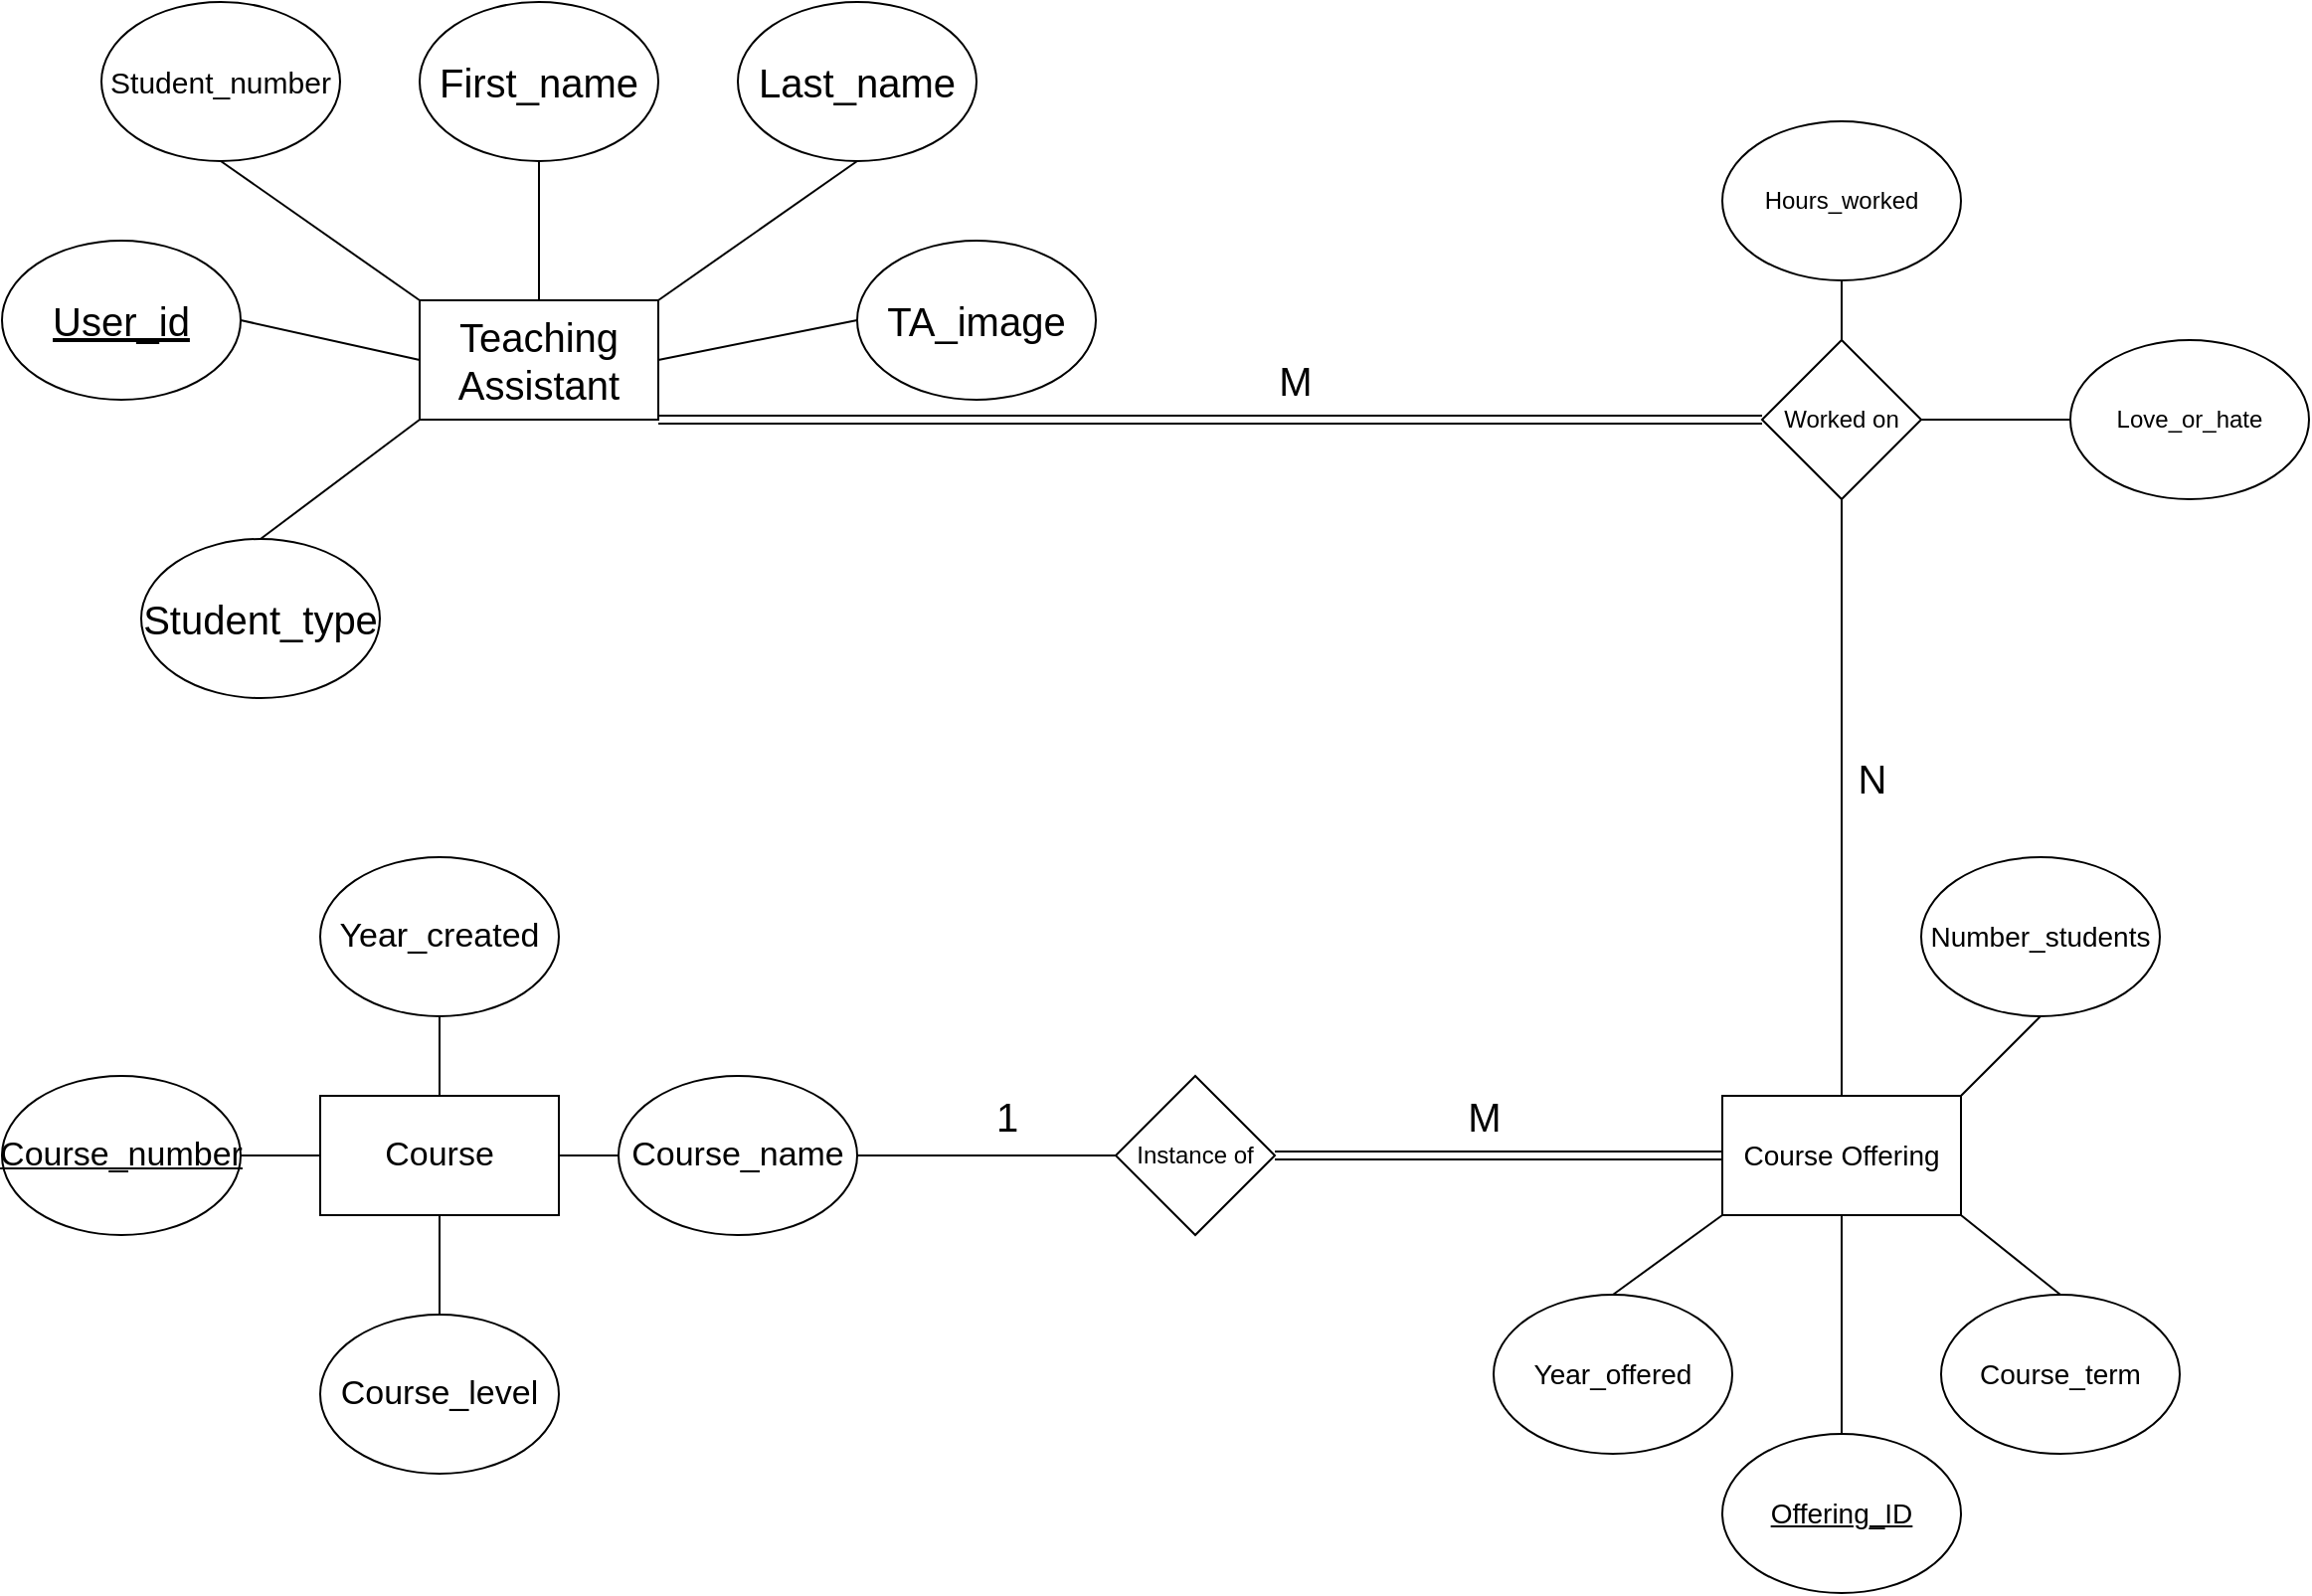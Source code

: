 <mxfile version="22.0.8" type="github">
  <diagram name="Page-1" id="qdk4hGiWt9IJAZWtmj5o">
    <mxGraphModel dx="2284" dy="786" grid="1" gridSize="10" guides="1" tooltips="1" connect="1" arrows="1" fold="1" page="1" pageScale="1" pageWidth="850" pageHeight="1100" math="0" shadow="0">
      <root>
        <mxCell id="0" />
        <mxCell id="1" parent="0" />
        <mxCell id="4lEOG-QFugNRpLi2UjpK-1" value="Teaching Assistant" style="rounded=0;whiteSpace=wrap;html=1;fontSize=20;" vertex="1" parent="1">
          <mxGeometry x="-630" y="150" width="120" height="60" as="geometry" />
        </mxCell>
        <mxCell id="4lEOG-QFugNRpLi2UjpK-2" value="First_name" style="ellipse;whiteSpace=wrap;html=1;fontSize=20;" vertex="1" parent="1">
          <mxGeometry x="-630" width="120" height="80" as="geometry" />
        </mxCell>
        <mxCell id="4lEOG-QFugNRpLi2UjpK-3" value="Last_name" style="ellipse;whiteSpace=wrap;html=1;fontSize=20;" vertex="1" parent="1">
          <mxGeometry x="-470" width="120" height="80" as="geometry" />
        </mxCell>
        <mxCell id="4lEOG-QFugNRpLi2UjpK-4" value="Student_number" style="ellipse;whiteSpace=wrap;html=1;fontSize=15;" vertex="1" parent="1">
          <mxGeometry x="-790" width="120" height="80" as="geometry" />
        </mxCell>
        <mxCell id="4lEOG-QFugNRpLi2UjpK-5" value="&lt;u style=&quot;font-size: 20px;&quot;&gt;User_id&lt;/u&gt;" style="ellipse;whiteSpace=wrap;html=1;fontSize=20;" vertex="1" parent="1">
          <mxGeometry x="-840" y="120" width="120" height="80" as="geometry" />
        </mxCell>
        <mxCell id="4lEOG-QFugNRpLi2UjpK-6" value="Student_type" style="ellipse;whiteSpace=wrap;html=1;fontSize=20;" vertex="1" parent="1">
          <mxGeometry x="-770" y="270" width="120" height="80" as="geometry" />
        </mxCell>
        <mxCell id="4lEOG-QFugNRpLi2UjpK-7" value="TA_image" style="ellipse;whiteSpace=wrap;html=1;fontSize=20;" vertex="1" parent="1">
          <mxGeometry x="-410" y="120" width="120" height="80" as="geometry" />
        </mxCell>
        <mxCell id="4lEOG-QFugNRpLi2UjpK-8" value="" style="endArrow=none;html=1;rounded=0;entryX=0;entryY=0;entryDx=0;entryDy=0;exitX=0.5;exitY=1;exitDx=0;exitDy=0;" edge="1" parent="1" source="4lEOG-QFugNRpLi2UjpK-4" target="4lEOG-QFugNRpLi2UjpK-1">
          <mxGeometry width="50" height="50" relative="1" as="geometry">
            <mxPoint x="-390" y="430" as="sourcePoint" />
            <mxPoint x="-340" y="380" as="targetPoint" />
          </mxGeometry>
        </mxCell>
        <mxCell id="4lEOG-QFugNRpLi2UjpK-9" value="" style="endArrow=none;html=1;rounded=0;entryX=0.5;entryY=0;entryDx=0;entryDy=0;exitX=0.5;exitY=1;exitDx=0;exitDy=0;" edge="1" parent="1" source="4lEOG-QFugNRpLi2UjpK-2" target="4lEOG-QFugNRpLi2UjpK-1">
          <mxGeometry width="50" height="50" relative="1" as="geometry">
            <mxPoint x="-390" y="430" as="sourcePoint" />
            <mxPoint x="-340" y="380" as="targetPoint" />
          </mxGeometry>
        </mxCell>
        <mxCell id="4lEOG-QFugNRpLi2UjpK-10" value="" style="endArrow=none;html=1;rounded=0;entryX=0.5;entryY=1;entryDx=0;entryDy=0;exitX=1;exitY=0;exitDx=0;exitDy=0;" edge="1" parent="1" source="4lEOG-QFugNRpLi2UjpK-1" target="4lEOG-QFugNRpLi2UjpK-3">
          <mxGeometry width="50" height="50" relative="1" as="geometry">
            <mxPoint x="-390" y="430" as="sourcePoint" />
            <mxPoint x="-340" y="380" as="targetPoint" />
          </mxGeometry>
        </mxCell>
        <mxCell id="4lEOG-QFugNRpLi2UjpK-11" value="" style="endArrow=none;html=1;rounded=0;entryX=0;entryY=0.5;entryDx=0;entryDy=0;exitX=1;exitY=0.5;exitDx=0;exitDy=0;" edge="1" parent="1" source="4lEOG-QFugNRpLi2UjpK-5" target="4lEOG-QFugNRpLi2UjpK-1">
          <mxGeometry width="50" height="50" relative="1" as="geometry">
            <mxPoint x="-390" y="430" as="sourcePoint" />
            <mxPoint x="-340" y="380" as="targetPoint" />
          </mxGeometry>
        </mxCell>
        <mxCell id="4lEOG-QFugNRpLi2UjpK-12" value="" style="endArrow=none;html=1;rounded=0;entryX=0;entryY=1;entryDx=0;entryDy=0;exitX=0.5;exitY=0;exitDx=0;exitDy=0;" edge="1" parent="1" source="4lEOG-QFugNRpLi2UjpK-6" target="4lEOG-QFugNRpLi2UjpK-1">
          <mxGeometry width="50" height="50" relative="1" as="geometry">
            <mxPoint x="-390" y="430" as="sourcePoint" />
            <mxPoint x="-340" y="380" as="targetPoint" />
          </mxGeometry>
        </mxCell>
        <mxCell id="4lEOG-QFugNRpLi2UjpK-13" value="" style="endArrow=none;html=1;rounded=0;entryX=1;entryY=0.5;entryDx=0;entryDy=0;exitX=0;exitY=0.5;exitDx=0;exitDy=0;" edge="1" parent="1" source="4lEOG-QFugNRpLi2UjpK-7" target="4lEOG-QFugNRpLi2UjpK-1">
          <mxGeometry width="50" height="50" relative="1" as="geometry">
            <mxPoint x="-390" y="430" as="sourcePoint" />
            <mxPoint x="-340" y="380" as="targetPoint" />
          </mxGeometry>
        </mxCell>
        <mxCell id="4lEOG-QFugNRpLi2UjpK-14" value="Course" style="rounded=0;whiteSpace=wrap;html=1;fontSize=17;" vertex="1" parent="1">
          <mxGeometry x="-680" y="550" width="120" height="60" as="geometry" />
        </mxCell>
        <mxCell id="4lEOG-QFugNRpLi2UjpK-15" value="&lt;u style=&quot;font-size: 17px;&quot;&gt;Course_number&lt;/u&gt;" style="ellipse;whiteSpace=wrap;html=1;fontSize=17;" vertex="1" parent="1">
          <mxGeometry x="-840" y="540" width="120" height="80" as="geometry" />
        </mxCell>
        <mxCell id="4lEOG-QFugNRpLi2UjpK-16" value="Course_name" style="ellipse;whiteSpace=wrap;html=1;fontSize=17;" vertex="1" parent="1">
          <mxGeometry x="-530" y="540" width="120" height="80" as="geometry" />
        </mxCell>
        <mxCell id="4lEOG-QFugNRpLi2UjpK-17" value="Course_level" style="ellipse;whiteSpace=wrap;html=1;fontSize=17;" vertex="1" parent="1">
          <mxGeometry x="-680" y="660" width="120" height="80" as="geometry" />
        </mxCell>
        <mxCell id="4lEOG-QFugNRpLi2UjpK-18" value="Year_created" style="ellipse;whiteSpace=wrap;html=1;fontSize=17;" vertex="1" parent="1">
          <mxGeometry x="-680" y="430" width="120" height="80" as="geometry" />
        </mxCell>
        <mxCell id="4lEOG-QFugNRpLi2UjpK-19" value="" style="endArrow=none;html=1;rounded=0;exitX=0.5;exitY=0;exitDx=0;exitDy=0;entryX=0.5;entryY=1;entryDx=0;entryDy=0;fontSize=17;" edge="1" parent="1" source="4lEOG-QFugNRpLi2UjpK-14" target="4lEOG-QFugNRpLi2UjpK-18">
          <mxGeometry width="50" height="50" relative="1" as="geometry">
            <mxPoint x="-440" y="430" as="sourcePoint" />
            <mxPoint x="-390" y="380" as="targetPoint" />
          </mxGeometry>
        </mxCell>
        <mxCell id="4lEOG-QFugNRpLi2UjpK-20" value="" style="endArrow=none;html=1;rounded=0;entryX=0;entryY=0.5;entryDx=0;entryDy=0;exitX=1;exitY=0.5;exitDx=0;exitDy=0;fontSize=17;" edge="1" parent="1" source="4lEOG-QFugNRpLi2UjpK-15" target="4lEOG-QFugNRpLi2UjpK-14">
          <mxGeometry width="50" height="50" relative="1" as="geometry">
            <mxPoint x="-440" y="430" as="sourcePoint" />
            <mxPoint x="-390" y="380" as="targetPoint" />
          </mxGeometry>
        </mxCell>
        <mxCell id="4lEOG-QFugNRpLi2UjpK-21" value="" style="endArrow=none;html=1;rounded=0;entryX=0.5;entryY=0;entryDx=0;entryDy=0;exitX=0.5;exitY=1;exitDx=0;exitDy=0;fontSize=17;" edge="1" parent="1" source="4lEOG-QFugNRpLi2UjpK-14" target="4lEOG-QFugNRpLi2UjpK-17">
          <mxGeometry width="50" height="50" relative="1" as="geometry">
            <mxPoint x="-440" y="430" as="sourcePoint" />
            <mxPoint x="-390" y="380" as="targetPoint" />
          </mxGeometry>
        </mxCell>
        <mxCell id="4lEOG-QFugNRpLi2UjpK-22" value="" style="endArrow=none;html=1;rounded=0;entryX=1;entryY=0.5;entryDx=0;entryDy=0;exitX=0;exitY=0.5;exitDx=0;exitDy=0;fontSize=17;" edge="1" parent="1" source="4lEOG-QFugNRpLi2UjpK-16" target="4lEOG-QFugNRpLi2UjpK-14">
          <mxGeometry width="50" height="50" relative="1" as="geometry">
            <mxPoint x="-440" y="430" as="sourcePoint" />
            <mxPoint x="-390" y="380" as="targetPoint" />
          </mxGeometry>
        </mxCell>
        <mxCell id="4lEOG-QFugNRpLi2UjpK-23" value="Course Offering" style="rounded=0;whiteSpace=wrap;html=1;fontSize=14;" vertex="1" parent="1">
          <mxGeometry x="25" y="550" width="120" height="60" as="geometry" />
        </mxCell>
        <mxCell id="4lEOG-QFugNRpLi2UjpK-24" value="&lt;u style=&quot;font-size: 14px;&quot;&gt;Offering_ID&lt;/u&gt;" style="ellipse;whiteSpace=wrap;html=1;fontSize=14;" vertex="1" parent="1">
          <mxGeometry x="25" y="720" width="120" height="80" as="geometry" />
        </mxCell>
        <mxCell id="4lEOG-QFugNRpLi2UjpK-25" value="Number_students" style="ellipse;whiteSpace=wrap;html=1;fontSize=14;" vertex="1" parent="1">
          <mxGeometry x="125" y="430" width="120" height="80" as="geometry" />
        </mxCell>
        <mxCell id="4lEOG-QFugNRpLi2UjpK-26" value="Course_term" style="ellipse;whiteSpace=wrap;html=1;fontSize=14;" vertex="1" parent="1">
          <mxGeometry x="135" y="650" width="120" height="80" as="geometry" />
        </mxCell>
        <mxCell id="4lEOG-QFugNRpLi2UjpK-27" value="Year_offered" style="ellipse;whiteSpace=wrap;html=1;fontSize=14;" vertex="1" parent="1">
          <mxGeometry x="-90" y="650" width="120" height="80" as="geometry" />
        </mxCell>
        <mxCell id="4lEOG-QFugNRpLi2UjpK-28" value="" style="endArrow=none;html=1;rounded=0;entryX=0.5;entryY=1;entryDx=0;entryDy=0;exitX=0.5;exitY=0;exitDx=0;exitDy=0;fontSize=14;" edge="1" parent="1" source="4lEOG-QFugNRpLi2UjpK-24" target="4lEOG-QFugNRpLi2UjpK-23">
          <mxGeometry width="50" height="50" relative="1" as="geometry">
            <mxPoint x="-55" y="460" as="sourcePoint" />
            <mxPoint x="-5" y="410" as="targetPoint" />
          </mxGeometry>
        </mxCell>
        <mxCell id="4lEOG-QFugNRpLi2UjpK-29" value="" style="endArrow=none;html=1;rounded=0;entryX=1;entryY=0;entryDx=0;entryDy=0;exitX=0.5;exitY=1;exitDx=0;exitDy=0;fontSize=14;" edge="1" parent="1" source="4lEOG-QFugNRpLi2UjpK-25" target="4lEOG-QFugNRpLi2UjpK-23">
          <mxGeometry width="50" height="50" relative="1" as="geometry">
            <mxPoint x="-55" y="460" as="sourcePoint" />
            <mxPoint x="-5" y="410" as="targetPoint" />
          </mxGeometry>
        </mxCell>
        <mxCell id="4lEOG-QFugNRpLi2UjpK-31" value="" style="endArrow=none;html=1;rounded=0;entryX=0;entryY=1;entryDx=0;entryDy=0;exitX=0.5;exitY=0;exitDx=0;exitDy=0;fontSize=14;" edge="1" parent="1" source="4lEOG-QFugNRpLi2UjpK-27" target="4lEOG-QFugNRpLi2UjpK-23">
          <mxGeometry width="50" height="50" relative="1" as="geometry">
            <mxPoint x="-55" y="460" as="sourcePoint" />
            <mxPoint x="-5" y="410" as="targetPoint" />
          </mxGeometry>
        </mxCell>
        <mxCell id="4lEOG-QFugNRpLi2UjpK-32" value="" style="endArrow=none;html=1;rounded=0;entryX=1;entryY=1;entryDx=0;entryDy=0;exitX=0.5;exitY=0;exitDx=0;exitDy=0;fontSize=14;" edge="1" parent="1" source="4lEOG-QFugNRpLi2UjpK-26" target="4lEOG-QFugNRpLi2UjpK-23">
          <mxGeometry width="50" height="50" relative="1" as="geometry">
            <mxPoint x="-55" y="460" as="sourcePoint" />
            <mxPoint x="-5" y="410" as="targetPoint" />
          </mxGeometry>
        </mxCell>
        <mxCell id="4lEOG-QFugNRpLi2UjpK-33" value="Instance of" style="rhombus;whiteSpace=wrap;html=1;" vertex="1" parent="1">
          <mxGeometry x="-280" y="540" width="80" height="80" as="geometry" />
        </mxCell>
        <mxCell id="4lEOG-QFugNRpLi2UjpK-34" value="" style="shape=link;html=1;rounded=0;entryX=0;entryY=0.5;entryDx=0;entryDy=0;exitX=1;exitY=0.5;exitDx=0;exitDy=0;" edge="1" parent="1" source="4lEOG-QFugNRpLi2UjpK-33" target="4lEOG-QFugNRpLi2UjpK-23">
          <mxGeometry width="100" relative="1" as="geometry">
            <mxPoint x="-190" y="460" as="sourcePoint" />
            <mxPoint x="-90" y="460" as="targetPoint" />
          </mxGeometry>
        </mxCell>
        <mxCell id="4lEOG-QFugNRpLi2UjpK-36" value="" style="endArrow=none;html=1;rounded=0;entryX=1;entryY=0.5;entryDx=0;entryDy=0;exitX=0;exitY=0.5;exitDx=0;exitDy=0;" edge="1" parent="1" source="4lEOG-QFugNRpLi2UjpK-33" target="4lEOG-QFugNRpLi2UjpK-16">
          <mxGeometry width="50" height="50" relative="1" as="geometry">
            <mxPoint x="-160" y="490" as="sourcePoint" />
            <mxPoint x="-110" y="440" as="targetPoint" />
          </mxGeometry>
        </mxCell>
        <mxCell id="4lEOG-QFugNRpLi2UjpK-37" value="&lt;font style=&quot;font-size: 20px;&quot;&gt;M&lt;/font&gt;" style="text;html=1;align=center;verticalAlign=middle;resizable=0;points=[];autosize=1;strokeColor=none;fillColor=none;" vertex="1" parent="1">
          <mxGeometry x="-115" y="540" width="40" height="40" as="geometry" />
        </mxCell>
        <mxCell id="4lEOG-QFugNRpLi2UjpK-38" value="&lt;font style=&quot;font-size: 20px;&quot;&gt;1&lt;/font&gt;" style="text;html=1;align=center;verticalAlign=middle;resizable=0;points=[];autosize=1;strokeColor=none;fillColor=none;" vertex="1" parent="1">
          <mxGeometry x="-350" y="540" width="30" height="40" as="geometry" />
        </mxCell>
        <mxCell id="4lEOG-QFugNRpLi2UjpK-39" value="Worked on" style="rhombus;whiteSpace=wrap;html=1;" vertex="1" parent="1">
          <mxGeometry x="45" y="170" width="80" height="80" as="geometry" />
        </mxCell>
        <mxCell id="4lEOG-QFugNRpLi2UjpK-40" value="" style="shape=link;html=1;rounded=0;exitX=1;exitY=1;exitDx=0;exitDy=0;entryX=0;entryY=0.5;entryDx=0;entryDy=0;" edge="1" parent="1" source="4lEOG-QFugNRpLi2UjpK-1" target="4lEOG-QFugNRpLi2UjpK-39">
          <mxGeometry width="100" relative="1" as="geometry">
            <mxPoint x="-240" y="470" as="sourcePoint" />
            <mxPoint x="-140" y="470" as="targetPoint" />
          </mxGeometry>
        </mxCell>
        <mxCell id="4lEOG-QFugNRpLi2UjpK-42" value="Hours_worked" style="ellipse;whiteSpace=wrap;html=1;" vertex="1" parent="1">
          <mxGeometry x="25" y="60" width="120" height="80" as="geometry" />
        </mxCell>
        <mxCell id="4lEOG-QFugNRpLi2UjpK-43" value="Love_or_hate" style="ellipse;whiteSpace=wrap;html=1;" vertex="1" parent="1">
          <mxGeometry x="200" y="170" width="120" height="80" as="geometry" />
        </mxCell>
        <mxCell id="4lEOG-QFugNRpLi2UjpK-44" value="" style="endArrow=none;html=1;rounded=0;entryX=0.5;entryY=1;entryDx=0;entryDy=0;exitX=0.5;exitY=0;exitDx=0;exitDy=0;" edge="1" parent="1" source="4lEOG-QFugNRpLi2UjpK-39" target="4lEOG-QFugNRpLi2UjpK-42">
          <mxGeometry width="50" height="50" relative="1" as="geometry">
            <mxPoint x="-210" y="420" as="sourcePoint" />
            <mxPoint x="-160" y="370" as="targetPoint" />
          </mxGeometry>
        </mxCell>
        <mxCell id="4lEOG-QFugNRpLi2UjpK-47" value="" style="endArrow=none;html=1;rounded=0;entryX=0;entryY=0.5;entryDx=0;entryDy=0;exitX=1;exitY=0.5;exitDx=0;exitDy=0;" edge="1" parent="1" source="4lEOG-QFugNRpLi2UjpK-39" target="4lEOG-QFugNRpLi2UjpK-43">
          <mxGeometry width="50" height="50" relative="1" as="geometry">
            <mxPoint x="-210" y="420" as="sourcePoint" />
            <mxPoint x="-160" y="370" as="targetPoint" />
          </mxGeometry>
        </mxCell>
        <mxCell id="4lEOG-QFugNRpLi2UjpK-49" value="" style="endArrow=none;html=1;rounded=0;entryX=0.5;entryY=1;entryDx=0;entryDy=0;exitX=0.5;exitY=0;exitDx=0;exitDy=0;" edge="1" parent="1" source="4lEOG-QFugNRpLi2UjpK-23" target="4lEOG-QFugNRpLi2UjpK-39">
          <mxGeometry width="50" height="50" relative="1" as="geometry">
            <mxPoint x="-210" y="420" as="sourcePoint" />
            <mxPoint x="-160" y="370" as="targetPoint" />
          </mxGeometry>
        </mxCell>
        <mxCell id="4lEOG-QFugNRpLi2UjpK-50" value="&lt;font style=&quot;font-size: 20px;&quot;&gt;M&lt;/font&gt;" style="text;html=1;align=center;verticalAlign=middle;resizable=0;points=[];autosize=1;strokeColor=none;fillColor=none;" vertex="1" parent="1">
          <mxGeometry x="-210" y="170" width="40" height="40" as="geometry" />
        </mxCell>
        <mxCell id="4lEOG-QFugNRpLi2UjpK-51" value="&lt;font style=&quot;font-size: 20px;&quot;&gt;N&lt;/font&gt;" style="text;html=1;align=center;verticalAlign=middle;resizable=0;points=[];autosize=1;strokeColor=none;fillColor=none;" vertex="1" parent="1">
          <mxGeometry x="80" y="370" width="40" height="40" as="geometry" />
        </mxCell>
      </root>
    </mxGraphModel>
  </diagram>
</mxfile>
